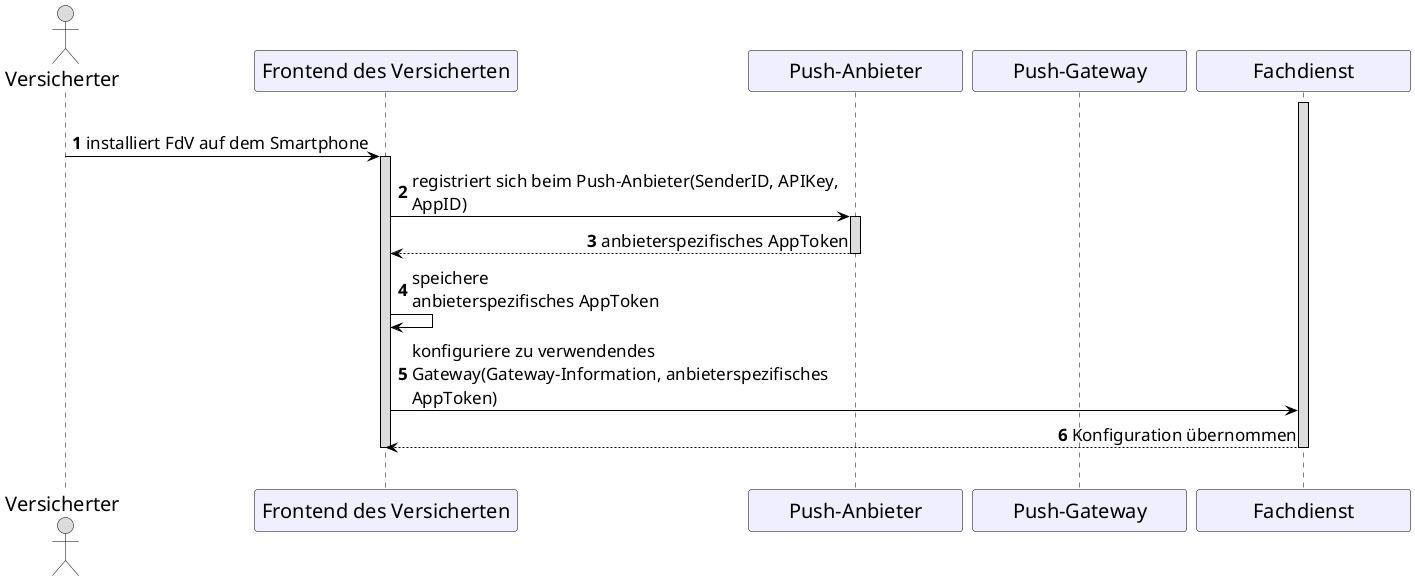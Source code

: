 @startuml
skinparam sequenceMessageAlign direction
skinparam minClassWidth 200
skinparam BoxPadding 1
skinparam sequenceReferenceHeaderBackgroundColor palegreen
scale max 2048 width
skinparam maxMessageSize 450

skinparam sequence {
ArrowColor black
ArrowFontSize 17
ActorBorderColor black
LifeLineBorderColor black
LifeLineBackgroundColor Gainsboro

ParticipantBorderColor Motivation
ParticipantBackgroundColor Motivation
ParticipantFontSize 20
ParticipantFontColor black
ParticipantBorderColor Black
ParticipantBackgroundColor MOTIVATION

ActorBackgroundColor Gainsboro
ActorFontColor black
ActorFontSize 20
}
autonumber
    
actor v as "Versicherter"
participant fdv as "Frontend des Versicherten"
'box <size:18>Messenger-Service\n#WhiteSmoke
participant pa as "Push-Anbieter"
participant pg as "Push-Gateway"
participant fd as "Fachdienst"
'end box

|||
  activate fd
  v->fdv: installiert FdV auf dem Smartphone
  activate fdv
  fdv->pa: registriert sich beim Push-Anbieter(SenderID, APIKey, AppID)
  activate pa
  pa-->fdv: anbieterspezifisches AppToken
  deactivate pa
  fdv->fdv: speichere \nanbieterspezifisches AppToken
  fdv->fd: konfiguriere zu verwendendes Gateway(Gateway-Information, anbieterspezifisches AppToken)
  fd-->fdv: Konfiguration übernommen
|||

  deactivate fd
  deactivate fdv
@enduml
